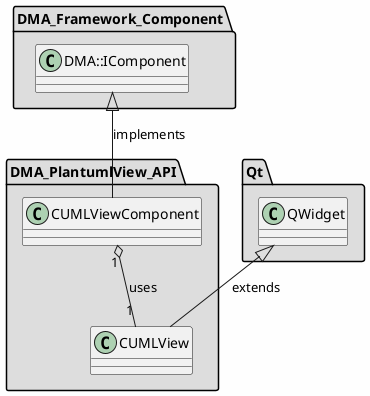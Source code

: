 
@startuml

skinparam backgroundColor #FEFEFE
skinparam wrapWidth 600
package "DMA_Framework_Component" #DDDDDD
{

class "DMA::IComponent"
{
}

}

package "DMA_PlantumlView_API" #DDDDDD
{

class "CUMLView"
{
}

class "CUMLViewComponent"
{
}

}

package "Qt" #DDDDDD
{

class "QWidget"
{
}

}

'====================Inheritance section====================
QWidget <|-- CUMLView : extends
DMA::IComponent <|-- CUMLViewComponent : implements

'====================Dependencies section====================
CUMLViewComponent "1" o-- "1" CUMLView : uses

@enduml